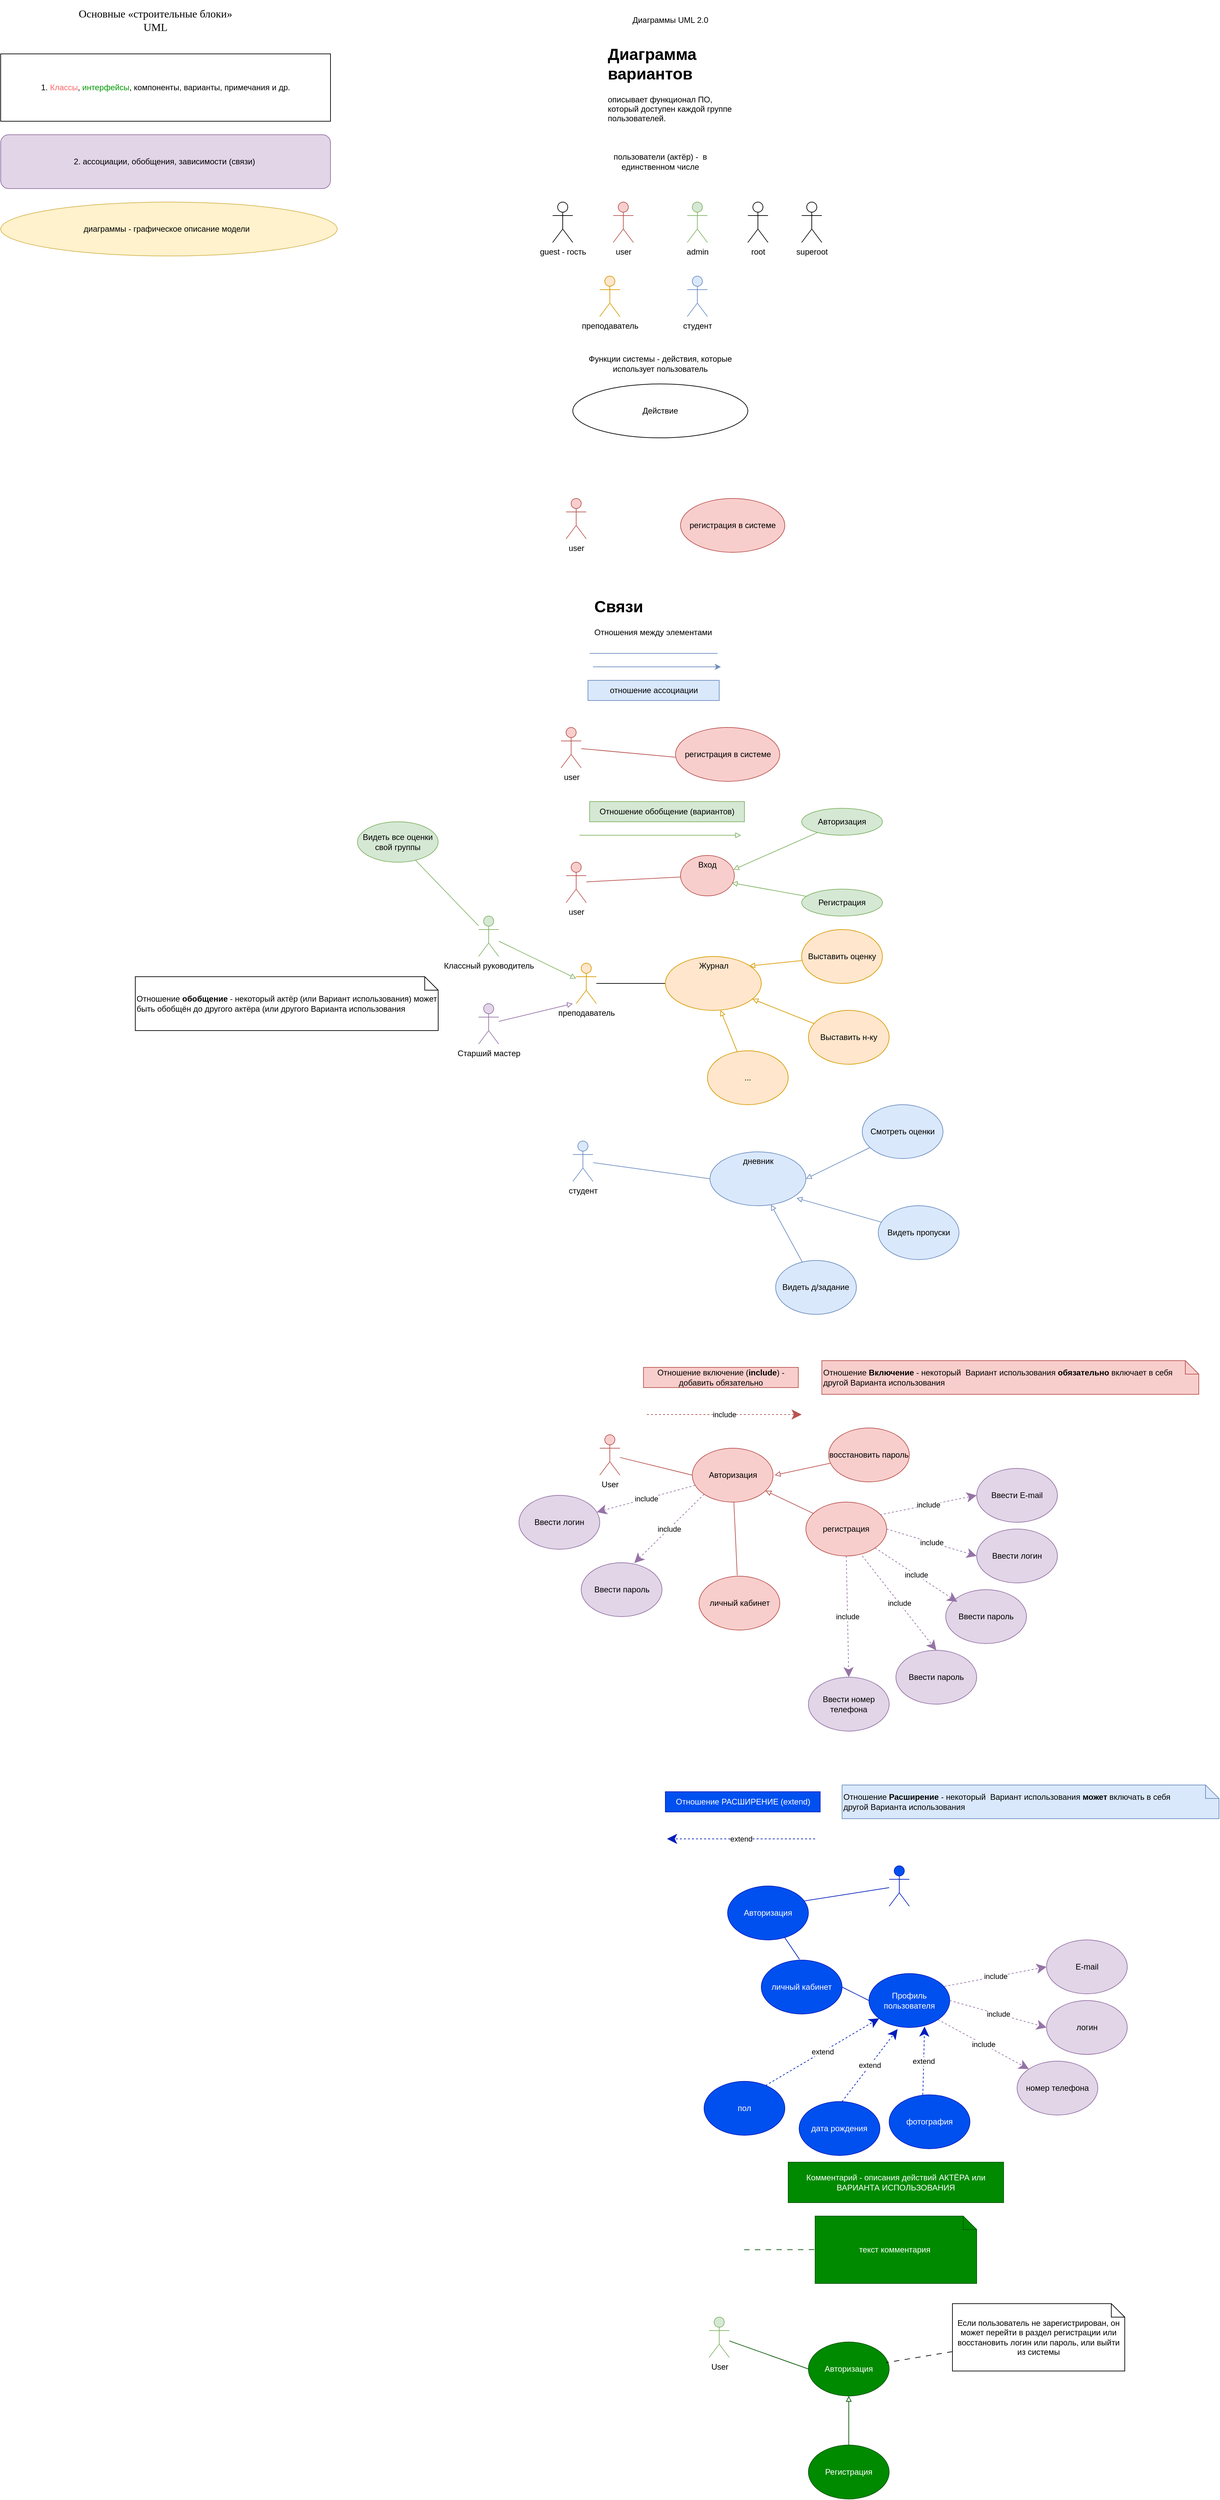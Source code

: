 <mxfile version="24.7.12">
  <diagram name="Страница — 1" id="T6S44RXgyfa1KMDDXMoT">
    <mxGraphModel grid="1" page="1" gridSize="10" guides="1" tooltips="1" connect="1" arrows="1" fold="1" pageScale="1" pageWidth="827" pageHeight="1169" math="0" shadow="0">
      <root>
        <mxCell id="0" />
        <mxCell id="1" parent="0" />
        <mxCell id="x5Ypx0kpYl2IdQ3A3RKm-1" value="&lt;span style=&quot;font-family: &amp;quot;Times New Roman&amp;quot;; font-size: medium; text-align: start;&quot;&gt;Основные «строительные блоки» UML&lt;/span&gt;" style="text;html=1;align=center;verticalAlign=middle;whiteSpace=wrap;rounded=0;" vertex="1" parent="1">
          <mxGeometry x="230" y="30" width="260" height="60" as="geometry" />
        </mxCell>
        <mxCell id="x5Ypx0kpYl2IdQ3A3RKm-2" value="1. &lt;font color=&quot;#ff6666&quot;&gt;Классы&lt;/font&gt;, &lt;font color=&quot;#009900&quot;&gt;интерфейсы&lt;/font&gt;, компоненты, варианты, примечания и др." style="rounded=0;whiteSpace=wrap;html=1;" vertex="1" parent="1">
          <mxGeometry x="130" y="110" width="490" height="100" as="geometry" />
        </mxCell>
        <mxCell id="x5Ypx0kpYl2IdQ3A3RKm-3" value="2. ассоциации, обобщения, зависимости (связи)&amp;nbsp;" style="rounded=1;whiteSpace=wrap;html=1;fillColor=#e1d5e7;strokeColor=#9673a6;" vertex="1" parent="1">
          <mxGeometry x="130" y="230" width="490" height="80" as="geometry" />
        </mxCell>
        <mxCell id="x5Ypx0kpYl2IdQ3A3RKm-4" value="диаграммы - графическое описание модели&amp;nbsp;&amp;nbsp;" style="ellipse;whiteSpace=wrap;html=1;fillColor=#fff2cc;strokeColor=#d6b656;" vertex="1" parent="1">
          <mxGeometry x="130" y="330" width="500" height="80" as="geometry" />
        </mxCell>
        <mxCell id="x5Ypx0kpYl2IdQ3A3RKm-5" value="Диаграммы UML 2.0" style="text;html=1;align=center;verticalAlign=middle;whiteSpace=wrap;rounded=0;" vertex="1" parent="1">
          <mxGeometry x="930" y="45" width="390" height="30" as="geometry" />
        </mxCell>
        <mxCell id="x5Ypx0kpYl2IdQ3A3RKm-6" value="&lt;h1 style=&quot;margin-top: 0px;&quot;&gt;Диаграмма вариантов&lt;/h1&gt;&lt;p&gt;описывает функционал ПО, который доступен каждой группе пользователей.&lt;/p&gt;" style="text;html=1;whiteSpace=wrap;overflow=hidden;rounded=0;" vertex="1" parent="1">
          <mxGeometry x="1030" y="90" width="190" height="140" as="geometry" />
        </mxCell>
        <mxCell id="x5Ypx0kpYl2IdQ3A3RKm-7" value="пользователи (актёр) -&amp;nbsp; в единственном числе" style="text;html=1;align=center;verticalAlign=middle;whiteSpace=wrap;rounded=0;" vertex="1" parent="1">
          <mxGeometry x="1030" y="255" width="160" height="30" as="geometry" />
        </mxCell>
        <mxCell id="x5Ypx0kpYl2IdQ3A3RKm-8" value="user" style="shape=umlActor;verticalLabelPosition=bottom;verticalAlign=top;html=1;outlineConnect=0;fillColor=#f8cecc;strokeColor=#b85450;" vertex="1" parent="1">
          <mxGeometry x="1040" y="330" width="30" height="60" as="geometry" />
        </mxCell>
        <mxCell id="x5Ypx0kpYl2IdQ3A3RKm-9" value="admin" style="shape=umlActor;verticalLabelPosition=bottom;verticalAlign=top;html=1;outlineConnect=0;fillColor=#d5e8d4;strokeColor=#82b366;" vertex="1" parent="1">
          <mxGeometry x="1150" y="330" width="30" height="60" as="geometry" />
        </mxCell>
        <mxCell id="x5Ypx0kpYl2IdQ3A3RKm-15" value="root" style="shape=umlActor;verticalLabelPosition=bottom;verticalAlign=top;html=1;outlineConnect=0;" vertex="1" parent="1">
          <mxGeometry x="1240" y="330" width="30" height="60" as="geometry" />
        </mxCell>
        <mxCell id="x5Ypx0kpYl2IdQ3A3RKm-16" value="super&lt;span style=&quot;background-color: initial;&quot;&gt;oot&lt;/span&gt;" style="shape=umlActor;verticalLabelPosition=bottom;verticalAlign=top;html=1;outlineConnect=0;" vertex="1" parent="1">
          <mxGeometry x="1320" y="330" width="30" height="60" as="geometry" />
        </mxCell>
        <mxCell id="x5Ypx0kpYl2IdQ3A3RKm-17" value="guest - гость" style="shape=umlActor;verticalLabelPosition=bottom;verticalAlign=top;html=1;outlineConnect=0;" vertex="1" parent="1">
          <mxGeometry x="950" y="330" width="30" height="60" as="geometry" />
        </mxCell>
        <mxCell id="x5Ypx0kpYl2IdQ3A3RKm-19" value="преподаватель" style="shape=umlActor;verticalLabelPosition=bottom;verticalAlign=top;html=1;outlineConnect=0;fillColor=#ffe6cc;strokeColor=#d79b00;" vertex="1" parent="1">
          <mxGeometry x="1020" y="440" width="30" height="60" as="geometry" />
        </mxCell>
        <mxCell id="x5Ypx0kpYl2IdQ3A3RKm-20" value="студент" style="shape=umlActor;verticalLabelPosition=bottom;verticalAlign=top;html=1;outlineConnect=0;fillColor=#dae8fc;strokeColor=#6c8ebf;" vertex="1" parent="1">
          <mxGeometry x="1150" y="440" width="30" height="60" as="geometry" />
        </mxCell>
        <mxCell id="x5Ypx0kpYl2IdQ3A3RKm-21" value="Функции системы - действия, которые использует пользователь" style="text;html=1;align=center;verticalAlign=middle;whiteSpace=wrap;rounded=0;" vertex="1" parent="1">
          <mxGeometry x="985" y="555" width="250" height="30" as="geometry" />
        </mxCell>
        <mxCell id="x5Ypx0kpYl2IdQ3A3RKm-22" value="Действие" style="ellipse;whiteSpace=wrap;html=1;" vertex="1" parent="1">
          <mxGeometry x="980" y="600" width="260" height="80" as="geometry" />
        </mxCell>
        <mxCell id="x5Ypx0kpYl2IdQ3A3RKm-23" value="user" style="shape=umlActor;verticalLabelPosition=bottom;verticalAlign=top;html=1;outlineConnect=0;fillColor=#f8cecc;strokeColor=#b85450;" vertex="1" parent="1">
          <mxGeometry x="970" y="770" width="30" height="60" as="geometry" />
        </mxCell>
        <mxCell id="x5Ypx0kpYl2IdQ3A3RKm-24" value="регистрация в системе" style="ellipse;whiteSpace=wrap;html=1;fillColor=#f8cecc;strokeColor=#b85450;" vertex="1" parent="1">
          <mxGeometry x="1140" y="770" width="155" height="80" as="geometry" />
        </mxCell>
        <mxCell id="x5Ypx0kpYl2IdQ3A3RKm-25" value="&lt;h1 style=&quot;margin-top: 0px;&quot;&gt;Связи&lt;/h1&gt;&lt;p&gt;Отношения между элементами&lt;/p&gt;" style="text;html=1;whiteSpace=wrap;overflow=hidden;rounded=0;" vertex="1" parent="1">
          <mxGeometry x="1010" y="910" width="180" height="80" as="geometry" />
        </mxCell>
        <mxCell id="x5Ypx0kpYl2IdQ3A3RKm-26" value="" style="endArrow=none;html=1;rounded=0;endFill=0;fillColor=#dae8fc;strokeColor=#6c8ebf;" edge="1" parent="1">
          <mxGeometry width="50" height="50" relative="1" as="geometry">
            <mxPoint x="1005" y="1000" as="sourcePoint" />
            <mxPoint x="1195" y="1000" as="targetPoint" />
          </mxGeometry>
        </mxCell>
        <mxCell id="x5Ypx0kpYl2IdQ3A3RKm-27" value="отношение ассоциации" style="text;html=1;align=center;verticalAlign=middle;whiteSpace=wrap;rounded=0;fillColor=#dae8fc;strokeColor=#6c8ebf;" vertex="1" parent="1">
          <mxGeometry x="1002.5" y="1040" width="195" height="30" as="geometry" />
        </mxCell>
        <mxCell id="x5Ypx0kpYl2IdQ3A3RKm-28" value="" style="endArrow=classic;html=1;rounded=0;fillColor=#dae8fc;strokeColor=#6c8ebf;" edge="1" parent="1">
          <mxGeometry width="50" height="50" relative="1" as="geometry">
            <mxPoint x="1010" y="1020" as="sourcePoint" />
            <mxPoint x="1200" y="1020" as="targetPoint" />
          </mxGeometry>
        </mxCell>
        <mxCell id="x5Ypx0kpYl2IdQ3A3RKm-29" value="user" style="shape=umlActor;verticalLabelPosition=bottom;verticalAlign=top;html=1;outlineConnect=0;fillColor=#f8cecc;strokeColor=#b85450;" vertex="1" parent="1">
          <mxGeometry x="962.5" y="1110" width="30" height="60" as="geometry" />
        </mxCell>
        <mxCell id="x5Ypx0kpYl2IdQ3A3RKm-30" value="регистрация в системе" style="ellipse;whiteSpace=wrap;html=1;fillColor=#f8cecc;strokeColor=#b85450;" vertex="1" parent="1">
          <mxGeometry x="1132.5" y="1110" width="155" height="80" as="geometry" />
        </mxCell>
        <mxCell id="x5Ypx0kpYl2IdQ3A3RKm-31" style="rounded=0;orthogonalLoop=1;jettySize=auto;html=1;entryX=-0.002;entryY=0.551;entryDx=0;entryDy=0;entryPerimeter=0;endArrow=none;endFill=0;fillColor=#f8cecc;strokeColor=#b85450;" edge="1" parent="1" source="x5Ypx0kpYl2IdQ3A3RKm-29" target="x5Ypx0kpYl2IdQ3A3RKm-30">
          <mxGeometry relative="1" as="geometry" />
        </mxCell>
        <mxCell id="x5Ypx0kpYl2IdQ3A3RKm-34" value="" style="rounded=0;orthogonalLoop=1;jettySize=auto;html=1;fillColor=#f8cecc;strokeColor=#b85450;endArrow=none;endFill=0;" edge="1" parent="1" source="x5Ypx0kpYl2IdQ3A3RKm-32" target="x5Ypx0kpYl2IdQ3A3RKm-33">
          <mxGeometry relative="1" as="geometry" />
        </mxCell>
        <mxCell id="x5Ypx0kpYl2IdQ3A3RKm-32" value="user" style="shape=umlActor;verticalLabelPosition=bottom;verticalAlign=top;html=1;outlineConnect=0;fillColor=#f8cecc;strokeColor=#b85450;" vertex="1" parent="1">
          <mxGeometry x="970" y="1310" width="30" height="60" as="geometry" />
        </mxCell>
        <mxCell id="x5Ypx0kpYl2IdQ3A3RKm-33" value="Вход" style="ellipse;whiteSpace=wrap;html=1;verticalAlign=top;fillColor=#f8cecc;strokeColor=#b85450;" vertex="1" parent="1">
          <mxGeometry x="1140" y="1300" width="80" height="60" as="geometry" />
        </mxCell>
        <mxCell id="x5Ypx0kpYl2IdQ3A3RKm-35" value="Отношение обобщение (вариантов)" style="text;html=1;align=center;verticalAlign=middle;whiteSpace=wrap;rounded=0;fillColor=#d5e8d4;strokeColor=#82b366;" vertex="1" parent="1">
          <mxGeometry x="1005" y="1220" width="230" height="30" as="geometry" />
        </mxCell>
        <mxCell id="x5Ypx0kpYl2IdQ3A3RKm-36" value="" style="endArrow=block;html=1;rounded=0;endFill=0;fillColor=#d5e8d4;strokeColor=#82b366;" edge="1" parent="1">
          <mxGeometry width="50" height="50" relative="1" as="geometry">
            <mxPoint x="990" y="1270" as="sourcePoint" />
            <mxPoint x="1230" y="1270" as="targetPoint" />
          </mxGeometry>
        </mxCell>
        <mxCell id="x5Ypx0kpYl2IdQ3A3RKm-37" value="Авторизация" style="ellipse;whiteSpace=wrap;html=1;fillColor=#d5e8d4;strokeColor=#82b366;" vertex="1" parent="1">
          <mxGeometry x="1320" y="1230" width="120" height="40" as="geometry" />
        </mxCell>
        <mxCell id="x5Ypx0kpYl2IdQ3A3RKm-38" value="Регистрация" style="ellipse;whiteSpace=wrap;html=1;fillColor=#d5e8d4;strokeColor=#82b366;" vertex="1" parent="1">
          <mxGeometry x="1320" y="1350" width="120" height="40" as="geometry" />
        </mxCell>
        <mxCell id="x5Ypx0kpYl2IdQ3A3RKm-39" style="rounded=0;orthogonalLoop=1;jettySize=auto;html=1;entryX=0.98;entryY=0.353;entryDx=0;entryDy=0;entryPerimeter=0;endArrow=block;endFill=0;fillColor=#d5e8d4;strokeColor=#82b366;" edge="1" parent="1" source="x5Ypx0kpYl2IdQ3A3RKm-37" target="x5Ypx0kpYl2IdQ3A3RKm-33">
          <mxGeometry relative="1" as="geometry" />
        </mxCell>
        <mxCell id="x5Ypx0kpYl2IdQ3A3RKm-40" style="rounded=0;orthogonalLoop=1;jettySize=auto;html=1;entryX=0.951;entryY=0.679;entryDx=0;entryDy=0;entryPerimeter=0;endArrow=block;endFill=0;fillColor=#d5e8d4;strokeColor=#82b366;" edge="1" parent="1" source="x5Ypx0kpYl2IdQ3A3RKm-38" target="x5Ypx0kpYl2IdQ3A3RKm-33">
          <mxGeometry relative="1" as="geometry" />
        </mxCell>
        <mxCell id="5LHFuu2lSiRCznZ3iroV-4" value="" style="edgeStyle=orthogonalEdgeStyle;rounded=0;orthogonalLoop=1;jettySize=auto;html=1;endArrow=none;endFill=0;" edge="1" parent="1" source="5LHFuu2lSiRCznZ3iroV-1" target="5LHFuu2lSiRCznZ3iroV-3">
          <mxGeometry relative="1" as="geometry" />
        </mxCell>
        <mxCell id="5LHFuu2lSiRCznZ3iroV-1" value="преподаватель" style="shape=umlActor;verticalLabelPosition=bottom;verticalAlign=top;html=1;outlineConnect=0;fillColor=#ffe6cc;strokeColor=#d79b00;" vertex="1" parent="1">
          <mxGeometry x="985" y="1460" width="30" height="60" as="geometry" />
        </mxCell>
        <mxCell id="5LHFuu2lSiRCznZ3iroV-18" style="rounded=0;orthogonalLoop=1;jettySize=auto;html=1;entryX=0;entryY=0.5;entryDx=0;entryDy=0;endArrow=none;endFill=0;fillColor=#dae8fc;strokeColor=#6c8ebf;" edge="1" parent="1" source="5LHFuu2lSiRCznZ3iroV-2" target="5LHFuu2lSiRCznZ3iroV-17">
          <mxGeometry relative="1" as="geometry" />
        </mxCell>
        <mxCell id="5LHFuu2lSiRCznZ3iroV-2" value="студент" style="shape=umlActor;verticalLabelPosition=bottom;verticalAlign=top;html=1;outlineConnect=0;fillColor=#dae8fc;strokeColor=#6c8ebf;" vertex="1" parent="1">
          <mxGeometry x="980" y="1724" width="30" height="60" as="geometry" />
        </mxCell>
        <mxCell id="5LHFuu2lSiRCznZ3iroV-3" value="Журнал" style="ellipse;whiteSpace=wrap;html=1;verticalAlign=top;fillColor=#ffe6cc;strokeColor=#d79b00;" vertex="1" parent="1">
          <mxGeometry x="1117.5" y="1450" width="142.5" height="80" as="geometry" />
        </mxCell>
        <mxCell id="5LHFuu2lSiRCznZ3iroV-5" value="Выставить оценку" style="ellipse;whiteSpace=wrap;html=1;fillColor=#ffe6cc;strokeColor=#d79b00;" vertex="1" parent="1">
          <mxGeometry x="1320" y="1410" width="120" height="80" as="geometry" />
        </mxCell>
        <mxCell id="5LHFuu2lSiRCznZ3iroV-6" style="rounded=0;orthogonalLoop=1;jettySize=auto;html=1;entryX=0.875;entryY=0.176;entryDx=0;entryDy=0;entryPerimeter=0;endArrow=block;endFill=0;fillColor=#ffe6cc;strokeColor=#d79b00;" edge="1" parent="1" source="5LHFuu2lSiRCznZ3iroV-5" target="5LHFuu2lSiRCznZ3iroV-3">
          <mxGeometry relative="1" as="geometry" />
        </mxCell>
        <mxCell id="5LHFuu2lSiRCznZ3iroV-8" style="rounded=0;orthogonalLoop=1;jettySize=auto;html=1;endArrow=block;endFill=0;fillColor=#ffe6cc;strokeColor=#d79b00;" edge="1" parent="1" source="5LHFuu2lSiRCznZ3iroV-7" target="5LHFuu2lSiRCznZ3iroV-3">
          <mxGeometry relative="1" as="geometry" />
        </mxCell>
        <mxCell id="5LHFuu2lSiRCznZ3iroV-7" value="Выставить н-ку" style="ellipse;whiteSpace=wrap;html=1;fillColor=#ffe6cc;strokeColor=#d79b00;" vertex="1" parent="1">
          <mxGeometry x="1330" y="1530" width="120" height="80" as="geometry" />
        </mxCell>
        <mxCell id="5LHFuu2lSiRCznZ3iroV-9" value="..." style="ellipse;whiteSpace=wrap;html=1;fillColor=#ffe6cc;strokeColor=#d79b00;" vertex="1" parent="1">
          <mxGeometry x="1180" y="1590" width="120" height="80" as="geometry" />
        </mxCell>
        <mxCell id="5LHFuu2lSiRCznZ3iroV-10" style="rounded=0;orthogonalLoop=1;jettySize=auto;html=1;entryX=0.575;entryY=0.997;entryDx=0;entryDy=0;entryPerimeter=0;endArrow=block;endFill=0;fillColor=#ffe6cc;strokeColor=#d79b00;" edge="1" parent="1" source="5LHFuu2lSiRCznZ3iroV-9" target="5LHFuu2lSiRCznZ3iroV-3">
          <mxGeometry relative="1" as="geometry" />
        </mxCell>
        <mxCell id="5LHFuu2lSiRCznZ3iroV-13" style="rounded=0;orthogonalLoop=1;jettySize=auto;html=1;endArrow=block;endFill=0;fillColor=#d5e8d4;strokeColor=#82b366;" edge="1" parent="1" source="5LHFuu2lSiRCznZ3iroV-11" target="5LHFuu2lSiRCznZ3iroV-1">
          <mxGeometry relative="1" as="geometry" />
        </mxCell>
        <mxCell id="5LHFuu2lSiRCznZ3iroV-11" value="Классный руководитель" style="shape=umlActor;verticalLabelPosition=bottom;verticalAlign=top;html=1;outlineConnect=0;fillColor=#d5e8d4;strokeColor=#82b366;" vertex="1" parent="1">
          <mxGeometry x="840" y="1390" width="30" height="60" as="geometry" />
        </mxCell>
        <mxCell id="5LHFuu2lSiRCznZ3iroV-12" value="Старший мастер" style="shape=umlActor;verticalLabelPosition=bottom;verticalAlign=top;html=1;outlineConnect=0;fillColor=#e1d5e7;strokeColor=#9673a6;" vertex="1" parent="1">
          <mxGeometry x="840" y="1520" width="30" height="60" as="geometry" />
        </mxCell>
        <mxCell id="5LHFuu2lSiRCznZ3iroV-14" style="rounded=0;orthogonalLoop=1;jettySize=auto;html=1;fillColor=#e1d5e7;strokeColor=#9673a6;endArrow=block;endFill=0;" edge="1" parent="1" source="5LHFuu2lSiRCznZ3iroV-12">
          <mxGeometry relative="1" as="geometry">
            <mxPoint x="980" y="1520" as="targetPoint" />
          </mxGeometry>
        </mxCell>
        <mxCell id="5LHFuu2lSiRCznZ3iroV-17" value="дневник" style="ellipse;whiteSpace=wrap;html=1;verticalAlign=top;fillColor=#dae8fc;strokeColor=#6c8ebf;" vertex="1" parent="1">
          <mxGeometry x="1183.75" y="1740" width="142.5" height="80" as="geometry" />
        </mxCell>
        <mxCell id="5LHFuu2lSiRCznZ3iroV-20" style="rounded=0;orthogonalLoop=1;jettySize=auto;html=1;entryX=1;entryY=0.5;entryDx=0;entryDy=0;endArrow=block;endFill=0;fillColor=#dae8fc;strokeColor=#6c8ebf;" edge="1" parent="1" source="5LHFuu2lSiRCznZ3iroV-19" target="5LHFuu2lSiRCznZ3iroV-17">
          <mxGeometry relative="1" as="geometry" />
        </mxCell>
        <mxCell id="5LHFuu2lSiRCznZ3iroV-19" value="Смотреть оценки" style="ellipse;whiteSpace=wrap;html=1;fillColor=#dae8fc;strokeColor=#6c8ebf;" vertex="1" parent="1">
          <mxGeometry x="1410" y="1670" width="120" height="80" as="geometry" />
        </mxCell>
        <mxCell id="5LHFuu2lSiRCznZ3iroV-21" value="Видеть пропуски" style="ellipse;whiteSpace=wrap;html=1;fillColor=#dae8fc;strokeColor=#6c8ebf;" vertex="1" parent="1">
          <mxGeometry x="1433.75" y="1820" width="120" height="80" as="geometry" />
        </mxCell>
        <mxCell id="5LHFuu2lSiRCznZ3iroV-22" style="rounded=0;orthogonalLoop=1;jettySize=auto;html=1;entryX=0.903;entryY=0.859;entryDx=0;entryDy=0;endArrow=block;endFill=0;fillColor=#dae8fc;strokeColor=#6c8ebf;entryPerimeter=0;" edge="1" parent="1" source="5LHFuu2lSiRCznZ3iroV-21" target="5LHFuu2lSiRCznZ3iroV-17">
          <mxGeometry relative="1" as="geometry">
            <mxPoint x="1349.75" y="1930" as="targetPoint" />
          </mxGeometry>
        </mxCell>
        <mxCell id="5LHFuu2lSiRCznZ3iroV-23" style="rounded=0;orthogonalLoop=1;jettySize=auto;html=1;entryX=0.636;entryY=0.98;entryDx=0;entryDy=0;endArrow=block;endFill=0;fillColor=#dae8fc;strokeColor=#6c8ebf;entryPerimeter=0;" edge="1" parent="1" source="5LHFuu2lSiRCznZ3iroV-24" target="5LHFuu2lSiRCznZ3iroV-17">
          <mxGeometry relative="1" as="geometry">
            <mxPoint x="1159.57" y="1890.28" as="targetPoint" />
          </mxGeometry>
        </mxCell>
        <mxCell id="5LHFuu2lSiRCznZ3iroV-24" value="Видеть д/задание" style="ellipse;whiteSpace=wrap;html=1;fillColor=#dae8fc;strokeColor=#6c8ebf;" vertex="1" parent="1">
          <mxGeometry x="1281.32" y="1901.28" width="120" height="80" as="geometry" />
        </mxCell>
        <mxCell id="5LHFuu2lSiRCznZ3iroV-26" style="rounded=0;orthogonalLoop=1;jettySize=auto;html=1;endArrow=none;endFill=0;fillColor=#d5e8d4;strokeColor=#82b366;" edge="1" parent="1" source="5LHFuu2lSiRCznZ3iroV-25" target="5LHFuu2lSiRCznZ3iroV-11">
          <mxGeometry relative="1" as="geometry" />
        </mxCell>
        <mxCell id="5LHFuu2lSiRCznZ3iroV-25" value="Видеть все оценки свой группы" style="ellipse;whiteSpace=wrap;html=1;fillColor=#d5e8d4;strokeColor=#82b366;" vertex="1" parent="1">
          <mxGeometry x="660" y="1250" width="120" height="60" as="geometry" />
        </mxCell>
        <mxCell id="5LHFuu2lSiRCznZ3iroV-27" value="Отношение включение (&lt;b&gt;include&lt;/b&gt;)&amp;nbsp;- добавить обязательно" style="text;html=1;align=center;verticalAlign=middle;whiteSpace=wrap;rounded=0;fillColor=#f8cecc;strokeColor=#b85450;" vertex="1" parent="1">
          <mxGeometry x="1085" y="2060" width="230" height="30" as="geometry" />
        </mxCell>
        <mxCell id="5LHFuu2lSiRCznZ3iroV-29" value="include" style="endArrow=classic;endSize=12;dashed=1;html=1;rounded=0;endFill=1;fillColor=#f8cecc;strokeColor=#b85450;" edge="1" parent="1">
          <mxGeometry width="160" relative="1" as="geometry">
            <mxPoint x="1090" y="2130" as="sourcePoint" />
            <mxPoint x="1320" y="2130" as="targetPoint" />
          </mxGeometry>
        </mxCell>
        <mxCell id="5LHFuu2lSiRCznZ3iroV-33" style="rounded=0;orthogonalLoop=1;jettySize=auto;html=1;entryX=0;entryY=0.5;entryDx=0;entryDy=0;endArrow=none;endFill=0;fillColor=#f8cecc;strokeColor=#b85450;" edge="1" parent="1" source="5LHFuu2lSiRCznZ3iroV-31" target="5LHFuu2lSiRCznZ3iroV-32">
          <mxGeometry relative="1" as="geometry" />
        </mxCell>
        <mxCell id="5LHFuu2lSiRCznZ3iroV-31" value="User" style="shape=umlActor;verticalLabelPosition=bottom;verticalAlign=top;html=1;outlineConnect=0;fillColor=#f8cecc;strokeColor=#b85450;" vertex="1" parent="1">
          <mxGeometry x="1020" y="2160" width="30" height="60" as="geometry" />
        </mxCell>
        <mxCell id="5LHFuu2lSiRCznZ3iroV-32" value="Авторизация" style="ellipse;whiteSpace=wrap;html=1;fillColor=#f8cecc;strokeColor=#b85450;" vertex="1" parent="1">
          <mxGeometry x="1157.5" y="2180" width="120" height="80" as="geometry" />
        </mxCell>
        <mxCell id="5LHFuu2lSiRCznZ3iroV-35" style="rounded=0;orthogonalLoop=1;jettySize=auto;html=1;endArrow=block;endFill=0;fillColor=#f8cecc;strokeColor=#b85450;" edge="1" parent="1" source="5LHFuu2lSiRCznZ3iroV-34" target="5LHFuu2lSiRCznZ3iroV-32">
          <mxGeometry relative="1" as="geometry" />
        </mxCell>
        <mxCell id="5LHFuu2lSiRCznZ3iroV-34" value="регистрация" style="ellipse;whiteSpace=wrap;html=1;fillColor=#f8cecc;strokeColor=#b85450;" vertex="1" parent="1">
          <mxGeometry x="1326.25" y="2260" width="120" height="80" as="geometry" />
        </mxCell>
        <mxCell id="5LHFuu2lSiRCznZ3iroV-37" style="rounded=0;orthogonalLoop=1;jettySize=auto;html=1;endArrow=block;endFill=0;fillColor=#f8cecc;strokeColor=#b85450;" edge="1" parent="1" source="5LHFuu2lSiRCznZ3iroV-36">
          <mxGeometry relative="1" as="geometry">
            <mxPoint x="1280" y="2220" as="targetPoint" />
          </mxGeometry>
        </mxCell>
        <mxCell id="5LHFuu2lSiRCznZ3iroV-36" value="восстановить пароль" style="ellipse;whiteSpace=wrap;html=1;fillColor=#f8cecc;strokeColor=#b85450;" vertex="1" parent="1">
          <mxGeometry x="1360" y="2150" width="120" height="80" as="geometry" />
        </mxCell>
        <mxCell id="5LHFuu2lSiRCznZ3iroV-38" value="личный кабинет" style="ellipse;whiteSpace=wrap;html=1;fillColor=#f8cecc;strokeColor=#b85450;" vertex="1" parent="1">
          <mxGeometry x="1167.5" y="2370" width="120" height="80" as="geometry" />
        </mxCell>
        <mxCell id="5LHFuu2lSiRCznZ3iroV-39" style="rounded=0;orthogonalLoop=1;jettySize=auto;html=1;entryX=0.473;entryY=-0.015;entryDx=0;entryDy=0;entryPerimeter=0;endArrow=none;endFill=0;fillColor=#f8cecc;strokeColor=#b85450;" edge="1" parent="1" source="5LHFuu2lSiRCznZ3iroV-32" target="5LHFuu2lSiRCznZ3iroV-38">
          <mxGeometry relative="1" as="geometry" />
        </mxCell>
        <mxCell id="5LHFuu2lSiRCznZ3iroV-40" value="Ввести логин" style="ellipse;whiteSpace=wrap;html=1;fillColor=#e1d5e7;strokeColor=#9673a6;" vertex="1" parent="1">
          <mxGeometry x="900" y="2250" width="120" height="80" as="geometry" />
        </mxCell>
        <mxCell id="5LHFuu2lSiRCznZ3iroV-41" value="Ввести пароль" style="ellipse;whiteSpace=wrap;html=1;fillColor=#e1d5e7;strokeColor=#9673a6;" vertex="1" parent="1">
          <mxGeometry x="992.5" y="2350" width="120" height="80" as="geometry" />
        </mxCell>
        <mxCell id="5LHFuu2lSiRCznZ3iroV-42" value="include" style="endArrow=classic;endSize=12;dashed=1;html=1;rounded=0;endFill=1;fillColor=#e1d5e7;strokeColor=#9673a6;" edge="1" parent="1" source="5LHFuu2lSiRCznZ3iroV-32" target="5LHFuu2lSiRCznZ3iroV-40">
          <mxGeometry width="160" relative="1" as="geometry">
            <mxPoint x="1095" y="2299.72" as="sourcePoint" />
            <mxPoint x="1325" y="2299.72" as="targetPoint" />
          </mxGeometry>
        </mxCell>
        <mxCell id="5LHFuu2lSiRCznZ3iroV-43" value="include" style="endArrow=classic;endSize=12;dashed=1;html=1;rounded=0;endFill=1;fillColor=#e1d5e7;strokeColor=#9673a6;entryX=0.657;entryY=0.006;entryDx=0;entryDy=0;entryPerimeter=0;exitX=0;exitY=1;exitDx=0;exitDy=0;" edge="1" parent="1" source="5LHFuu2lSiRCznZ3iroV-32" target="5LHFuu2lSiRCznZ3iroV-41">
          <mxGeometry width="160" relative="1" as="geometry">
            <mxPoint x="1206.36" y="2259.99" as="sourcePoint" />
            <mxPoint x="1060.36" y="2299.99" as="targetPoint" />
          </mxGeometry>
        </mxCell>
        <mxCell id="5LHFuu2lSiRCznZ3iroV-44" value="Ввести пароль" style="ellipse;whiteSpace=wrap;html=1;fillColor=#e1d5e7;strokeColor=#9673a6;" vertex="1" parent="1">
          <mxGeometry x="1534" y="2390" width="120" height="80" as="geometry" />
        </mxCell>
        <mxCell id="5LHFuu2lSiRCznZ3iroV-45" value="include" style="endArrow=classic;endSize=12;dashed=1;html=1;rounded=0;endFill=1;fillColor=#e1d5e7;strokeColor=#9673a6;entryX=0.143;entryY=0.226;entryDx=0;entryDy=0;entryPerimeter=0;" edge="1" parent="1" source="5LHFuu2lSiRCznZ3iroV-34" target="5LHFuu2lSiRCznZ3iroV-44">
          <mxGeometry width="160" relative="1" as="geometry">
            <mxPoint x="1632.5" y="2329.72" as="sourcePoint" />
            <mxPoint x="1517.86" y="2381.71" as="targetPoint" />
          </mxGeometry>
        </mxCell>
        <mxCell id="5LHFuu2lSiRCznZ3iroV-46" value="Ввести логин" style="ellipse;whiteSpace=wrap;html=1;fillColor=#e1d5e7;strokeColor=#9673a6;" vertex="1" parent="1">
          <mxGeometry x="1580" y="2300" width="120" height="80" as="geometry" />
        </mxCell>
        <mxCell id="5LHFuu2lSiRCznZ3iroV-47" value="include" style="endArrow=classic;endSize=12;dashed=1;html=1;rounded=0;endFill=1;fillColor=#e1d5e7;strokeColor=#9673a6;entryX=0;entryY=0.5;entryDx=0;entryDy=0;exitX=1;exitY=0.5;exitDx=0;exitDy=0;" edge="1" parent="1" source="5LHFuu2lSiRCznZ3iroV-34" target="5LHFuu2lSiRCznZ3iroV-46">
          <mxGeometry width="160" relative="1" as="geometry">
            <mxPoint x="1450" y="2253.25" as="sourcePoint" />
            <mxPoint x="1970.31" y="2289.72" as="targetPoint" />
          </mxGeometry>
        </mxCell>
        <mxCell id="5LHFuu2lSiRCznZ3iroV-48" value="Ввести пароль" style="ellipse;whiteSpace=wrap;html=1;fillColor=#e1d5e7;strokeColor=#9673a6;" vertex="1" parent="1">
          <mxGeometry x="1460" y="2480.0" width="120" height="80" as="geometry" />
        </mxCell>
        <mxCell id="5LHFuu2lSiRCznZ3iroV-49" value="include" style="endArrow=classic;endSize=12;dashed=1;html=1;rounded=0;endFill=1;fillColor=#e1d5e7;strokeColor=#9673a6;entryX=0.5;entryY=0;entryDx=0;entryDy=0;exitX=0.698;exitY=1;exitDx=0;exitDy=0;exitPerimeter=0;" edge="1" parent="1" source="5LHFuu2lSiRCznZ3iroV-34" target="5LHFuu2lSiRCznZ3iroV-48">
          <mxGeometry width="160" relative="1" as="geometry">
            <mxPoint x="1361.17" y="2330.0" as="sourcePoint" />
            <mxPoint x="1397.86" y="2441.64" as="targetPoint" />
          </mxGeometry>
        </mxCell>
        <mxCell id="5LHFuu2lSiRCznZ3iroV-50" value="Ввести E-mail" style="ellipse;whiteSpace=wrap;html=1;fillColor=#e1d5e7;strokeColor=#9673a6;" vertex="1" parent="1">
          <mxGeometry x="1580" y="2210" width="120" height="80" as="geometry" />
        </mxCell>
        <mxCell id="5LHFuu2lSiRCznZ3iroV-51" value="include" style="endArrow=classic;endSize=12;dashed=1;html=1;rounded=0;endFill=1;fillColor=#e1d5e7;strokeColor=#9673a6;entryX=0;entryY=0.5;entryDx=0;entryDy=0;exitX=0.917;exitY=0.235;exitDx=0;exitDy=0;exitPerimeter=0;" edge="1" parent="1" source="5LHFuu2lSiRCznZ3iroV-34" target="5LHFuu2lSiRCznZ3iroV-50">
          <mxGeometry width="160" relative="1" as="geometry">
            <mxPoint x="1519.75" y="2210" as="sourcePoint" />
            <mxPoint x="2044.06" y="2199.72" as="targetPoint" />
          </mxGeometry>
        </mxCell>
        <mxCell id="5LHFuu2lSiRCznZ3iroV-52" value="Ввести номер телефона" style="ellipse;whiteSpace=wrap;html=1;fillColor=#e1d5e7;strokeColor=#9673a6;" vertex="1" parent="1">
          <mxGeometry x="1330" y="2520.0" width="120" height="80" as="geometry" />
        </mxCell>
        <mxCell id="5LHFuu2lSiRCznZ3iroV-53" value="include" style="endArrow=classic;endSize=12;dashed=1;html=1;rounded=0;endFill=1;fillColor=#e1d5e7;strokeColor=#9673a6;entryX=0.5;entryY=0;entryDx=0;entryDy=0;exitX=0.5;exitY=1;exitDx=0;exitDy=0;" edge="1" parent="1" source="5LHFuu2lSiRCznZ3iroV-34" target="5LHFuu2lSiRCznZ3iroV-52">
          <mxGeometry width="160" relative="1" as="geometry">
            <mxPoint x="1349.99" y="2470" as="sourcePoint" />
            <mxPoint x="1337.85" y="2571.64" as="targetPoint" />
          </mxGeometry>
        </mxCell>
        <mxCell id="5LHFuu2lSiRCznZ3iroV-54" value="Отношение РАСШИРЕНИЕ (extend)" style="text;html=1;align=center;verticalAlign=middle;whiteSpace=wrap;rounded=0;fillColor=#0050ef;strokeColor=#001DBC;fontColor=#ffffff;" vertex="1" parent="1">
          <mxGeometry x="1117.5" y="2690" width="230" height="30" as="geometry" />
        </mxCell>
        <mxCell id="5LHFuu2lSiRCznZ3iroV-55" value="extend" style="endArrow=classic;endSize=12;dashed=1;html=1;rounded=0;endFill=1;fillColor=#0050ef;strokeColor=#001DBC;" edge="1" parent="1">
          <mxGeometry width="160" relative="1" as="geometry">
            <mxPoint x="1340" y="2760" as="sourcePoint" />
            <mxPoint x="1120" y="2760" as="targetPoint" />
          </mxGeometry>
        </mxCell>
        <mxCell id="5LHFuu2lSiRCznZ3iroV-56" style="rounded=0;orthogonalLoop=1;jettySize=auto;html=1;entryX=0;entryY=0.5;entryDx=0;entryDy=0;endArrow=none;endFill=0;fillColor=#0050ef;strokeColor=#001DBC;" edge="1" parent="1" source="5LHFuu2lSiRCznZ3iroV-57" target="5LHFuu2lSiRCznZ3iroV-58">
          <mxGeometry relative="1" as="geometry" />
        </mxCell>
        <mxCell id="5LHFuu2lSiRCznZ3iroV-57" value="User" style="shape=umlActor;verticalLabelPosition=bottom;verticalAlign=top;html=1;outlineConnect=0;fillColor=#0050ef;strokeColor=#001DBC;fontColor=#ffffff;" vertex="1" parent="1">
          <mxGeometry x="1450" y="2800" width="30" height="60" as="geometry" />
        </mxCell>
        <mxCell id="5LHFuu2lSiRCznZ3iroV-58" value="Авторизация" style="ellipse;whiteSpace=wrap;html=1;fillColor=#0050ef;strokeColor=#001DBC;fontColor=#ffffff;" vertex="1" parent="1">
          <mxGeometry x="1210" y="2830" width="120" height="80" as="geometry" />
        </mxCell>
        <mxCell id="5LHFuu2lSiRCznZ3iroV-59" style="rounded=0;orthogonalLoop=1;jettySize=auto;html=1;entryX=0.473;entryY=-0.015;entryDx=0;entryDy=0;entryPerimeter=0;endArrow=none;endFill=0;fillColor=#0050ef;strokeColor=#001DBC;" edge="1" parent="1" source="5LHFuu2lSiRCznZ3iroV-58" target="5LHFuu2lSiRCznZ3iroV-60">
          <mxGeometry relative="1" as="geometry" />
        </mxCell>
        <mxCell id="5LHFuu2lSiRCznZ3iroV-60" value="личный кабинет" style="ellipse;whiteSpace=wrap;html=1;fillColor=#0050ef;strokeColor=#001DBC;fontColor=#ffffff;" vertex="1" parent="1">
          <mxGeometry x="1260" y="2940" width="120" height="80" as="geometry" />
        </mxCell>
        <mxCell id="5LHFuu2lSiRCznZ3iroV-61" value="Профиль пользователя" style="ellipse;whiteSpace=wrap;html=1;fillColor=#0050ef;strokeColor=#001DBC;fontColor=#ffffff;" vertex="1" parent="1">
          <mxGeometry x="1420" y="2960" width="120" height="80" as="geometry" />
        </mxCell>
        <mxCell id="5LHFuu2lSiRCznZ3iroV-62" style="rounded=0;orthogonalLoop=1;jettySize=auto;html=1;entryX=0;entryY=0.5;entryDx=0;entryDy=0;endArrow=none;endFill=0;fillColor=#0050ef;strokeColor=#001DBC;exitX=1;exitY=0.5;exitDx=0;exitDy=0;" edge="1" parent="1" source="5LHFuu2lSiRCznZ3iroV-60" target="5LHFuu2lSiRCznZ3iroV-61">
          <mxGeometry relative="1" as="geometry">
            <mxPoint x="1369.71" y="2940.09" as="sourcePoint" />
            <mxPoint x="1376.71" y="2999.09" as="targetPoint" />
          </mxGeometry>
        </mxCell>
        <mxCell id="5LHFuu2lSiRCznZ3iroV-63" value="номер телефона" style="ellipse;whiteSpace=wrap;html=1;fillColor=#e1d5e7;strokeColor=#9673a6;" vertex="1" parent="1">
          <mxGeometry x="1640" y="3090.0" width="120" height="80" as="geometry" />
        </mxCell>
        <mxCell id="5LHFuu2lSiRCznZ3iroV-64" value="include" style="endArrow=classic;endSize=12;dashed=1;html=1;rounded=0;endFill=1;fillColor=#e1d5e7;strokeColor=#9673a6;entryX=0;entryY=0;entryDx=0;entryDy=0;exitX=1;exitY=1;exitDx=0;exitDy=0;" edge="1" parent="1" source="5LHFuu2lSiRCznZ3iroV-61" target="5LHFuu2lSiRCznZ3iroV-63">
          <mxGeometry width="160" relative="1" as="geometry">
            <mxPoint x="1489.75" y="3040" as="sourcePoint" />
            <mxPoint x="1441.6" y="3271.64" as="targetPoint" />
          </mxGeometry>
        </mxCell>
        <mxCell id="5LHFuu2lSiRCznZ3iroV-65" value="include" style="endArrow=classic;endSize=12;dashed=1;html=1;rounded=0;endFill=1;fillColor=#e1d5e7;strokeColor=#9673a6;entryX=0;entryY=0.5;entryDx=0;entryDy=0;exitX=1;exitY=0.5;exitDx=0;exitDy=0;" edge="1" parent="1" source="5LHFuu2lSiRCznZ3iroV-61" target="5LHFuu2lSiRCznZ3iroV-66">
          <mxGeometry width="160" relative="1" as="geometry">
            <mxPoint x="1549.75" y="3000" as="sourcePoint" />
            <mxPoint x="2074.06" y="2989.72" as="targetPoint" />
          </mxGeometry>
        </mxCell>
        <mxCell id="5LHFuu2lSiRCznZ3iroV-66" value="логин" style="ellipse;whiteSpace=wrap;html=1;fillColor=#e1d5e7;strokeColor=#9673a6;" vertex="1" parent="1">
          <mxGeometry x="1683.75" y="3000" width="120" height="80" as="geometry" />
        </mxCell>
        <mxCell id="5LHFuu2lSiRCznZ3iroV-67" value="include" style="endArrow=classic;endSize=12;dashed=1;html=1;rounded=0;endFill=1;fillColor=#e1d5e7;strokeColor=#9673a6;entryX=0;entryY=0.5;entryDx=0;entryDy=0;exitX=0.933;exitY=0.238;exitDx=0;exitDy=0;exitPerimeter=0;" edge="1" parent="1" source="5LHFuu2lSiRCznZ3iroV-61" target="5LHFuu2lSiRCznZ3iroV-68">
          <mxGeometry width="160" relative="1" as="geometry">
            <mxPoint x="1539.75" y="2979" as="sourcePoint" />
            <mxPoint x="2147.81" y="2899.72" as="targetPoint" />
          </mxGeometry>
        </mxCell>
        <mxCell id="5LHFuu2lSiRCznZ3iroV-68" value="E-mail" style="ellipse;whiteSpace=wrap;html=1;fillColor=#e1d5e7;strokeColor=#9673a6;" vertex="1" parent="1">
          <mxGeometry x="1683.75" y="2910" width="120" height="80" as="geometry" />
        </mxCell>
        <mxCell id="5LHFuu2lSiRCznZ3iroV-69" value="фотография" style="ellipse;whiteSpace=wrap;html=1;fillColor=#0050ef;strokeColor=#001DBC;fontColor=#ffffff;" vertex="1" parent="1">
          <mxGeometry x="1450" y="3140.0" width="120" height="80" as="geometry" />
        </mxCell>
        <mxCell id="5LHFuu2lSiRCznZ3iroV-70" value="дата рождения" style="ellipse;whiteSpace=wrap;html=1;fillColor=#0050ef;strokeColor=#001DBC;fontColor=#ffffff;" vertex="1" parent="1">
          <mxGeometry x="1316.25" y="3150.0" width="120" height="80" as="geometry" />
        </mxCell>
        <mxCell id="5LHFuu2lSiRCznZ3iroV-71" value="пол" style="ellipse;whiteSpace=wrap;html=1;fillColor=#0050ef;strokeColor=#001DBC;fontColor=#ffffff;" vertex="1" parent="1">
          <mxGeometry x="1175" y="3120.0" width="120" height="80" as="geometry" />
        </mxCell>
        <mxCell id="5LHFuu2lSiRCznZ3iroV-72" value="extend" style="endArrow=classic;endSize=12;dashed=1;html=1;rounded=0;endFill=1;fillColor=#0050ef;strokeColor=#001DBC;exitX=0.762;exitY=0.077;exitDx=0;exitDy=0;exitPerimeter=0;" edge="1" parent="1" source="5LHFuu2lSiRCznZ3iroV-71" target="5LHFuu2lSiRCznZ3iroV-61">
          <mxGeometry width="160" relative="1" as="geometry">
            <mxPoint x="1300" y="3080" as="sourcePoint" />
            <mxPoint x="1080" y="3080" as="targetPoint" />
          </mxGeometry>
        </mxCell>
        <mxCell id="5LHFuu2lSiRCznZ3iroV-73" value="extend" style="endArrow=classic;endSize=12;dashed=1;html=1;rounded=0;endFill=1;fillColor=#0050ef;strokeColor=#001DBC;entryX=0.355;entryY=1.03;entryDx=0;entryDy=0;entryPerimeter=0;" edge="1" parent="1" target="5LHFuu2lSiRCznZ3iroV-61">
          <mxGeometry width="160" relative="1" as="geometry">
            <mxPoint x="1380" y="3150" as="sourcePoint" />
            <mxPoint x="1516.06" y="3039.84" as="targetPoint" />
          </mxGeometry>
        </mxCell>
        <mxCell id="5LHFuu2lSiRCznZ3iroV-74" value="extend" style="endArrow=classic;endSize=12;dashed=1;html=1;rounded=0;endFill=1;fillColor=#0050ef;strokeColor=#001DBC;entryX=0.688;entryY=0.982;entryDx=0;entryDy=0;entryPerimeter=0;" edge="1" parent="1" target="5LHFuu2lSiRCznZ3iroV-61">
          <mxGeometry width="160" relative="1" as="geometry">
            <mxPoint x="1500" y="3140" as="sourcePoint" />
            <mxPoint x="1543" y="3032" as="targetPoint" />
          </mxGeometry>
        </mxCell>
        <mxCell id="5LHFuu2lSiRCznZ3iroV-76" value="Отношение &lt;span style=&quot;font-size: 12px;&quot;&gt;&lt;b&gt;Расширение&amp;nbsp;&lt;/b&gt;&lt;/span&gt;- некоторый&amp;nbsp; Вариант использования &lt;b&gt;может &lt;/b&gt;включать в себя&amp;nbsp; &lt;br&gt;другой Варианта использования" style="shape=note;size=20;whiteSpace=wrap;html=1;align=left;fillColor=#dae8fc;strokeColor=#6c8ebf;" vertex="1" parent="1">
          <mxGeometry x="1380" y="2680" width="560" height="50" as="geometry" />
        </mxCell>
        <mxCell id="5LHFuu2lSiRCznZ3iroV-77" value="Отношение &lt;span style=&quot;font-size: 12px;&quot;&gt;&lt;b&gt;Включение&amp;nbsp;&lt;/b&gt;&lt;/span&gt;- некоторый&amp;nbsp; Вариант использования &lt;b&gt;обязательно &lt;/b&gt;включает в себя&amp;nbsp; &lt;br&gt;другой Варианта использования" style="shape=note;size=20;whiteSpace=wrap;html=1;align=left;fillColor=#f8cecc;strokeColor=#b85450;" vertex="1" parent="1">
          <mxGeometry x="1350" y="2050" width="560" height="50" as="geometry" />
        </mxCell>
        <mxCell id="5LHFuu2lSiRCznZ3iroV-78" value="Отношение &lt;span style=&quot;font-size: 12px;&quot;&gt;&lt;b&gt;обобщение&amp;nbsp;&lt;/b&gt;&lt;/span&gt;- некоторый актёр (или Вариант использования) может быть обобщён до другого актёра (или другого Варианта использования" style="shape=note;size=20;whiteSpace=wrap;html=1;align=left;" vertex="1" parent="1">
          <mxGeometry x="330" y="1480" width="450" height="80" as="geometry" />
        </mxCell>
        <mxCell id="5LHFuu2lSiRCznZ3iroV-79" value="текст комментария&amp;nbsp;" style="shape=note;size=20;whiteSpace=wrap;html=1;fillColor=#008a00;fontColor=#ffffff;strokeColor=#005700;" vertex="1" parent="1">
          <mxGeometry x="1340" y="3320" width="240" height="100" as="geometry" />
        </mxCell>
        <mxCell id="5LHFuu2lSiRCznZ3iroV-80" value="Комментарий - описания действий АКТЁРА или ВАРИАНТА ИСПОЛЬЗОВАНИЯ" style="text;html=1;align=center;verticalAlign=middle;whiteSpace=wrap;rounded=0;fillColor=#008a00;strokeColor=#005700;fontColor=#ffffff;" vertex="1" parent="1">
          <mxGeometry x="1300" y="3240" width="320" height="60" as="geometry" />
        </mxCell>
        <mxCell id="5LHFuu2lSiRCznZ3iroV-81" value="Авторизация" style="ellipse;whiteSpace=wrap;html=1;fillColor=#008a00;strokeColor=#005700;fontColor=#ffffff;" vertex="1" parent="1">
          <mxGeometry x="1330" y="3507" width="120" height="80" as="geometry" />
        </mxCell>
        <mxCell id="5LHFuu2lSiRCznZ3iroV-82" value="User" style="shape=umlActor;verticalLabelPosition=bottom;verticalAlign=top;html=1;outlineConnect=0;fillColor=#d5e8d4;strokeColor=#82b366;" vertex="1" parent="1">
          <mxGeometry x="1182.5" y="3470" width="30" height="60" as="geometry" />
        </mxCell>
        <mxCell id="5LHFuu2lSiRCznZ3iroV-83" style="rounded=0;orthogonalLoop=1;jettySize=auto;html=1;entryX=0;entryY=0.5;entryDx=0;entryDy=0;endArrow=none;endFill=0;fillColor=#008a00;strokeColor=#005700;" edge="1" parent="1" source="5LHFuu2lSiRCznZ3iroV-82" target="5LHFuu2lSiRCznZ3iroV-81">
          <mxGeometry relative="1" as="geometry" />
        </mxCell>
        <mxCell id="5LHFuu2lSiRCznZ3iroV-84" value="Если пользователь не зарегистрирован, он может перейти в раздел регистрации или восстановить логин или пароль, или выйти из системы" style="shape=note;size=20;whiteSpace=wrap;html=1;" vertex="1" parent="1">
          <mxGeometry x="1544" y="3450" width="256" height="100" as="geometry" />
        </mxCell>
        <mxCell id="5LHFuu2lSiRCznZ3iroV-86" style="rounded=0;orthogonalLoop=1;jettySize=auto;html=1;entryX=0.5;entryY=1;entryDx=0;entryDy=0;endArrow=block;endFill=0;fillColor=#008a00;strokeColor=#005700;" edge="1" parent="1" source="5LHFuu2lSiRCznZ3iroV-85" target="5LHFuu2lSiRCznZ3iroV-81">
          <mxGeometry relative="1" as="geometry" />
        </mxCell>
        <mxCell id="5LHFuu2lSiRCznZ3iroV-85" value="Регистрация" style="ellipse;whiteSpace=wrap;html=1;fillColor=#008a00;strokeColor=#005700;fontColor=#ffffff;" vertex="1" parent="1">
          <mxGeometry x="1330" y="3660" width="120" height="80" as="geometry" />
        </mxCell>
        <mxCell id="5LHFuu2lSiRCznZ3iroV-87" style="rounded=0;orthogonalLoop=1;jettySize=auto;html=1;entryX=0.962;entryY=0.382;entryDx=0;entryDy=0;entryPerimeter=0;dashed=1;dashPattern=8 8;endArrow=none;endFill=0;" edge="1" parent="1" source="5LHFuu2lSiRCznZ3iroV-84" target="5LHFuu2lSiRCznZ3iroV-81">
          <mxGeometry relative="1" as="geometry" />
        </mxCell>
        <mxCell id="5LHFuu2lSiRCznZ3iroV-89" style="rounded=0;orthogonalLoop=1;jettySize=auto;html=1;dashed=1;dashPattern=8 8;endArrow=none;endFill=0;fillColor=#008a00;strokeColor=#005700;" edge="1" parent="1">
          <mxGeometry relative="1" as="geometry">
            <mxPoint x="1338.56" y="3369.78" as="sourcePoint" />
            <mxPoint x="1230" y="3370" as="targetPoint" />
          </mxGeometry>
        </mxCell>
      </root>
    </mxGraphModel>
  </diagram>
</mxfile>
